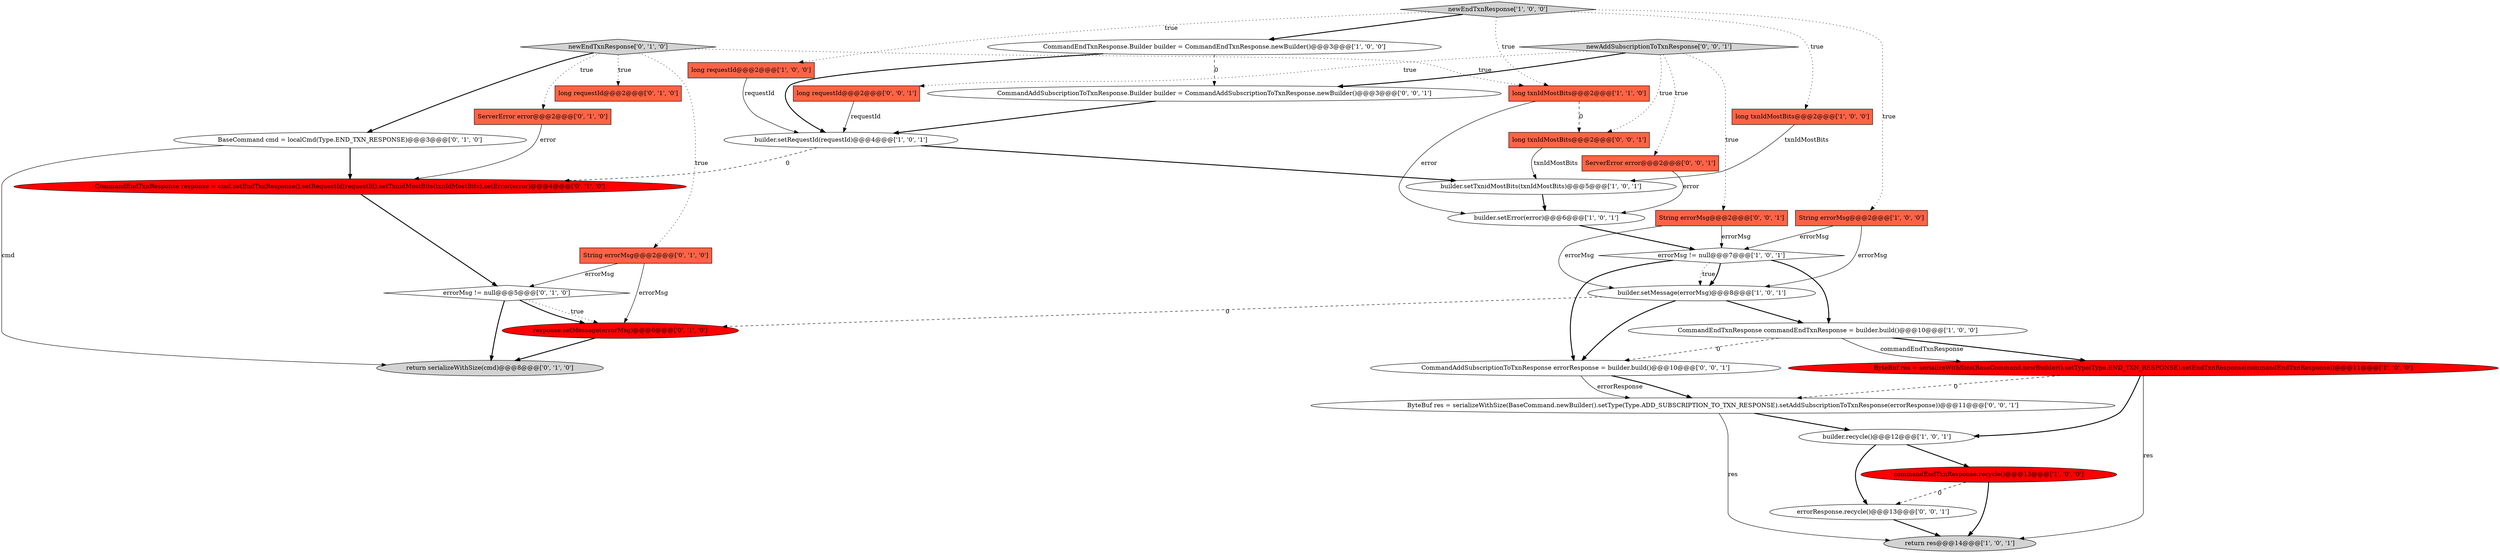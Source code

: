 digraph {
20 [style = filled, label = "newEndTxnResponse['0', '1', '0']", fillcolor = lightgray, shape = diamond image = "AAA0AAABBB2BBB"];
21 [style = filled, label = "ServerError error@@@2@@@['0', '1', '0']", fillcolor = tomato, shape = box image = "AAA0AAABBB2BBB"];
31 [style = filled, label = "ByteBuf res = serializeWithSize(BaseCommand.newBuilder().setType(Type.ADD_SUBSCRIPTION_TO_TXN_RESPONSE).setAddSubscriptionToTxnResponse(errorResponse))@@@11@@@['0', '0', '1']", fillcolor = white, shape = ellipse image = "AAA0AAABBB3BBB"];
33 [style = filled, label = "CommandAddSubscriptionToTxnResponse.Builder builder = CommandAddSubscriptionToTxnResponse.newBuilder()@@@3@@@['0', '0', '1']", fillcolor = white, shape = ellipse image = "AAA0AAABBB3BBB"];
9 [style = filled, label = "builder.setRequestId(requestId)@@@4@@@['1', '0', '1']", fillcolor = white, shape = ellipse image = "AAA0AAABBB1BBB"];
23 [style = filled, label = "CommandEndTxnResponse response = cmd.setEndTxnResponse().setRequestId(requestId).setTxnidMostBits(txnIdMostBits).setError(error)@@@4@@@['0', '1', '0']", fillcolor = red, shape = ellipse image = "AAA1AAABBB2BBB"];
26 [style = filled, label = "ServerError error@@@2@@@['0', '0', '1']", fillcolor = tomato, shape = box image = "AAA0AAABBB3BBB"];
4 [style = filled, label = "builder.recycle()@@@12@@@['1', '0', '1']", fillcolor = white, shape = ellipse image = "AAA0AAABBB1BBB"];
25 [style = filled, label = "long requestId@@@2@@@['0', '0', '1']", fillcolor = tomato, shape = box image = "AAA0AAABBB3BBB"];
1 [style = filled, label = "builder.setMessage(errorMsg)@@@8@@@['1', '0', '1']", fillcolor = white, shape = ellipse image = "AAA0AAABBB1BBB"];
32 [style = filled, label = "long txnIdMostBits@@@2@@@['0', '0', '1']", fillcolor = tomato, shape = box image = "AAA0AAABBB3BBB"];
28 [style = filled, label = "CommandAddSubscriptionToTxnResponse errorResponse = builder.build()@@@10@@@['0', '0', '1']", fillcolor = white, shape = ellipse image = "AAA0AAABBB3BBB"];
30 [style = filled, label = "String errorMsg@@@2@@@['0', '0', '1']", fillcolor = tomato, shape = box image = "AAA0AAABBB3BBB"];
14 [style = filled, label = "long txnIdMostBits@@@2@@@['1', '1', '0']", fillcolor = tomato, shape = box image = "AAA0AAABBB1BBB"];
12 [style = filled, label = "errorMsg != null@@@7@@@['1', '0', '1']", fillcolor = white, shape = diamond image = "AAA0AAABBB1BBB"];
8 [style = filled, label = "ByteBuf res = serializeWithSize(BaseCommand.newBuilder().setType(Type.END_TXN_RESPONSE).setEndTxnResponse(commandEndTxnResponse))@@@11@@@['1', '0', '0']", fillcolor = red, shape = ellipse image = "AAA1AAABBB1BBB"];
17 [style = filled, label = "long requestId@@@2@@@['0', '1', '0']", fillcolor = tomato, shape = box image = "AAA0AAABBB2BBB"];
24 [style = filled, label = "errorMsg != null@@@5@@@['0', '1', '0']", fillcolor = white, shape = diamond image = "AAA0AAABBB2BBB"];
16 [style = filled, label = "response.setMessage(errorMsg)@@@6@@@['0', '1', '0']", fillcolor = red, shape = ellipse image = "AAA1AAABBB2BBB"];
6 [style = filled, label = "newEndTxnResponse['1', '0', '0']", fillcolor = lightgray, shape = diamond image = "AAA0AAABBB1BBB"];
19 [style = filled, label = "return serializeWithSize(cmd)@@@8@@@['0', '1', '0']", fillcolor = lightgray, shape = ellipse image = "AAA0AAABBB2BBB"];
13 [style = filled, label = "long requestId@@@2@@@['1', '0', '0']", fillcolor = tomato, shape = box image = "AAA0AAABBB1BBB"];
2 [style = filled, label = "CommandEndTxnResponse.Builder builder = CommandEndTxnResponse.newBuilder()@@@3@@@['1', '0', '0']", fillcolor = white, shape = ellipse image = "AAA0AAABBB1BBB"];
29 [style = filled, label = "newAddSubscriptionToTxnResponse['0', '0', '1']", fillcolor = lightgray, shape = diamond image = "AAA0AAABBB3BBB"];
3 [style = filled, label = "builder.setTxnidMostBits(txnIdMostBits)@@@5@@@['1', '0', '1']", fillcolor = white, shape = ellipse image = "AAA0AAABBB1BBB"];
10 [style = filled, label = "String errorMsg@@@2@@@['1', '0', '0']", fillcolor = tomato, shape = box image = "AAA0AAABBB1BBB"];
7 [style = filled, label = "CommandEndTxnResponse commandEndTxnResponse = builder.build()@@@10@@@['1', '0', '0']", fillcolor = white, shape = ellipse image = "AAA0AAABBB1BBB"];
18 [style = filled, label = "BaseCommand cmd = localCmd(Type.END_TXN_RESPONSE)@@@3@@@['0', '1', '0']", fillcolor = white, shape = ellipse image = "AAA0AAABBB2BBB"];
5 [style = filled, label = "return res@@@14@@@['1', '0', '1']", fillcolor = lightgray, shape = ellipse image = "AAA0AAABBB1BBB"];
11 [style = filled, label = "builder.setError(error)@@@6@@@['1', '0', '1']", fillcolor = white, shape = ellipse image = "AAA0AAABBB1BBB"];
15 [style = filled, label = "commandEndTxnResponse.recycle()@@@13@@@['1', '0', '0']", fillcolor = red, shape = ellipse image = "AAA1AAABBB1BBB"];
22 [style = filled, label = "String errorMsg@@@2@@@['0', '1', '0']", fillcolor = tomato, shape = box image = "AAA0AAABBB2BBB"];
0 [style = filled, label = "long txnIdMostBits@@@2@@@['1', '0', '0']", fillcolor = tomato, shape = box image = "AAA0AAABBB1BBB"];
27 [style = filled, label = "errorResponse.recycle()@@@13@@@['0', '0', '1']", fillcolor = white, shape = ellipse image = "AAA0AAABBB3BBB"];
14->11 [style = solid, label="error"];
24->19 [style = bold, label=""];
12->28 [style = bold, label=""];
18->23 [style = bold, label=""];
20->17 [style = dotted, label="true"];
10->1 [style = solid, label="errorMsg"];
28->31 [style = bold, label=""];
6->13 [style = dotted, label="true"];
4->15 [style = bold, label=""];
3->11 [style = bold, label=""];
30->12 [style = solid, label="errorMsg"];
12->1 [style = dotted, label="true"];
20->14 [style = dotted, label="true"];
8->5 [style = solid, label="res"];
31->4 [style = bold, label=""];
11->12 [style = bold, label=""];
10->12 [style = solid, label="errorMsg"];
22->24 [style = solid, label="errorMsg"];
2->9 [style = bold, label=""];
20->21 [style = dotted, label="true"];
16->19 [style = bold, label=""];
7->8 [style = bold, label=""];
12->1 [style = bold, label=""];
33->9 [style = bold, label=""];
1->7 [style = bold, label=""];
24->16 [style = dotted, label="true"];
29->26 [style = dotted, label="true"];
12->7 [style = bold, label=""];
9->23 [style = dashed, label="0"];
30->1 [style = solid, label="errorMsg"];
15->5 [style = bold, label=""];
6->2 [style = bold, label=""];
20->18 [style = bold, label=""];
6->10 [style = dotted, label="true"];
24->16 [style = bold, label=""];
1->28 [style = bold, label=""];
23->24 [style = bold, label=""];
29->33 [style = bold, label=""];
6->14 [style = dotted, label="true"];
14->32 [style = dashed, label="0"];
28->31 [style = solid, label="errorResponse"];
32->3 [style = solid, label="txnIdMostBits"];
7->28 [style = dashed, label="0"];
18->19 [style = solid, label="cmd"];
1->16 [style = dashed, label="0"];
0->3 [style = solid, label="txnIdMostBits"];
21->23 [style = solid, label="error"];
31->5 [style = solid, label="res"];
4->27 [style = bold, label=""];
7->8 [style = solid, label="commandEndTxnResponse"];
29->30 [style = dotted, label="true"];
9->3 [style = bold, label=""];
2->33 [style = dashed, label="0"];
15->27 [style = dashed, label="0"];
20->22 [style = dotted, label="true"];
6->0 [style = dotted, label="true"];
8->4 [style = bold, label=""];
27->5 [style = bold, label=""];
8->31 [style = dashed, label="0"];
22->16 [style = solid, label="errorMsg"];
25->9 [style = solid, label="requestId"];
13->9 [style = solid, label="requestId"];
29->32 [style = dotted, label="true"];
26->11 [style = solid, label="error"];
29->25 [style = dotted, label="true"];
}
